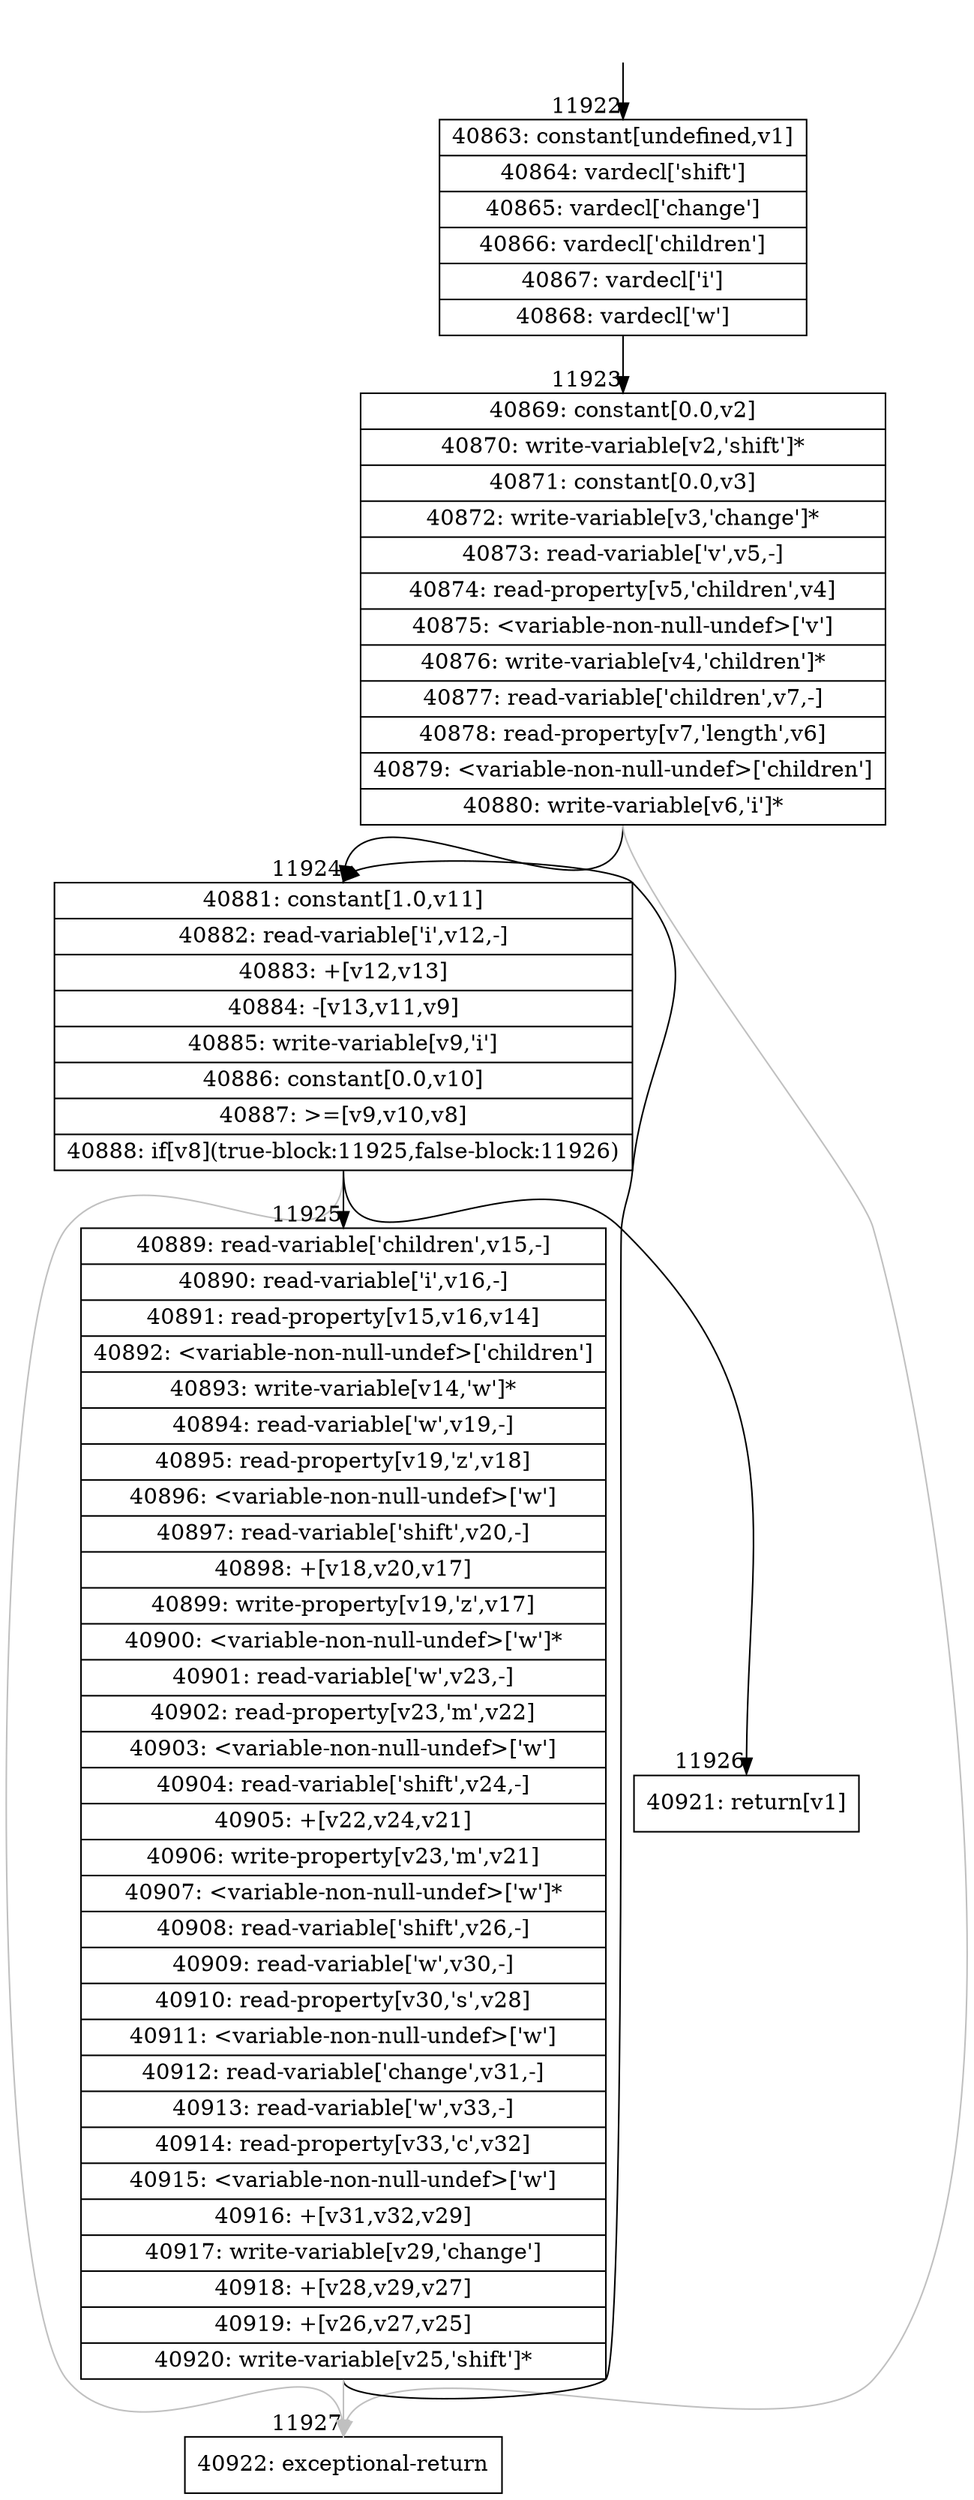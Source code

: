 digraph {
rankdir="TD"
BB_entry1099[shape=none,label=""];
BB_entry1099 -> BB11922 [tailport=s, headport=n, headlabel="    11922"]
BB11922 [shape=record label="{40863: constant[undefined,v1]|40864: vardecl['shift']|40865: vardecl['change']|40866: vardecl['children']|40867: vardecl['i']|40868: vardecl['w']}" ] 
BB11922 -> BB11923 [tailport=s, headport=n, headlabel="      11923"]
BB11923 [shape=record label="{40869: constant[0.0,v2]|40870: write-variable[v2,'shift']*|40871: constant[0.0,v3]|40872: write-variable[v3,'change']*|40873: read-variable['v',v5,-]|40874: read-property[v5,'children',v4]|40875: \<variable-non-null-undef\>['v']|40876: write-variable[v4,'children']*|40877: read-variable['children',v7,-]|40878: read-property[v7,'length',v6]|40879: \<variable-non-null-undef\>['children']|40880: write-variable[v6,'i']*}" ] 
BB11923 -> BB11924 [tailport=s, headport=n, headlabel="      11924"]
BB11923 -> BB11927 [tailport=s, headport=n, color=gray, headlabel="      11927"]
BB11924 [shape=record label="{40881: constant[1.0,v11]|40882: read-variable['i',v12,-]|40883: +[v12,v13]|40884: -[v13,v11,v9]|40885: write-variable[v9,'i']|40886: constant[0.0,v10]|40887: \>=[v9,v10,v8]|40888: if[v8](true-block:11925,false-block:11926)}" ] 
BB11924 -> BB11925 [tailport=s, headport=n, headlabel="      11925"]
BB11924 -> BB11926 [tailport=s, headport=n, headlabel="      11926"]
BB11924 -> BB11927 [tailport=s, headport=n, color=gray]
BB11925 [shape=record label="{40889: read-variable['children',v15,-]|40890: read-variable['i',v16,-]|40891: read-property[v15,v16,v14]|40892: \<variable-non-null-undef\>['children']|40893: write-variable[v14,'w']*|40894: read-variable['w',v19,-]|40895: read-property[v19,'z',v18]|40896: \<variable-non-null-undef\>['w']|40897: read-variable['shift',v20,-]|40898: +[v18,v20,v17]|40899: write-property[v19,'z',v17]|40900: \<variable-non-null-undef\>['w']*|40901: read-variable['w',v23,-]|40902: read-property[v23,'m',v22]|40903: \<variable-non-null-undef\>['w']|40904: read-variable['shift',v24,-]|40905: +[v22,v24,v21]|40906: write-property[v23,'m',v21]|40907: \<variable-non-null-undef\>['w']*|40908: read-variable['shift',v26,-]|40909: read-variable['w',v30,-]|40910: read-property[v30,'s',v28]|40911: \<variable-non-null-undef\>['w']|40912: read-variable['change',v31,-]|40913: read-variable['w',v33,-]|40914: read-property[v33,'c',v32]|40915: \<variable-non-null-undef\>['w']|40916: +[v31,v32,v29]|40917: write-variable[v29,'change']|40918: +[v28,v29,v27]|40919: +[v26,v27,v25]|40920: write-variable[v25,'shift']*}" ] 
BB11925 -> BB11924 [tailport=s, headport=n]
BB11925 -> BB11927 [tailport=s, headport=n, color=gray]
BB11926 [shape=record label="{40921: return[v1]}" ] 
BB11927 [shape=record label="{40922: exceptional-return}" ] 
//#$~ 7156
}

